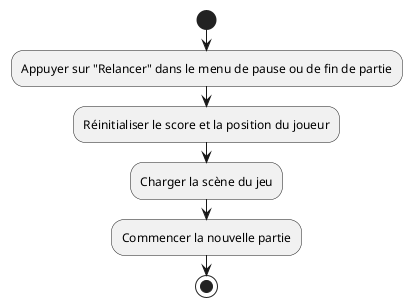@startuml
start
:Appuyer sur "Relancer" dans le menu de pause ou de fin de partie;
:Réinitialiser le score et la position du joueur;
:Charger la scène du jeu;
:Commencer la nouvelle partie;
stop
@enduml
